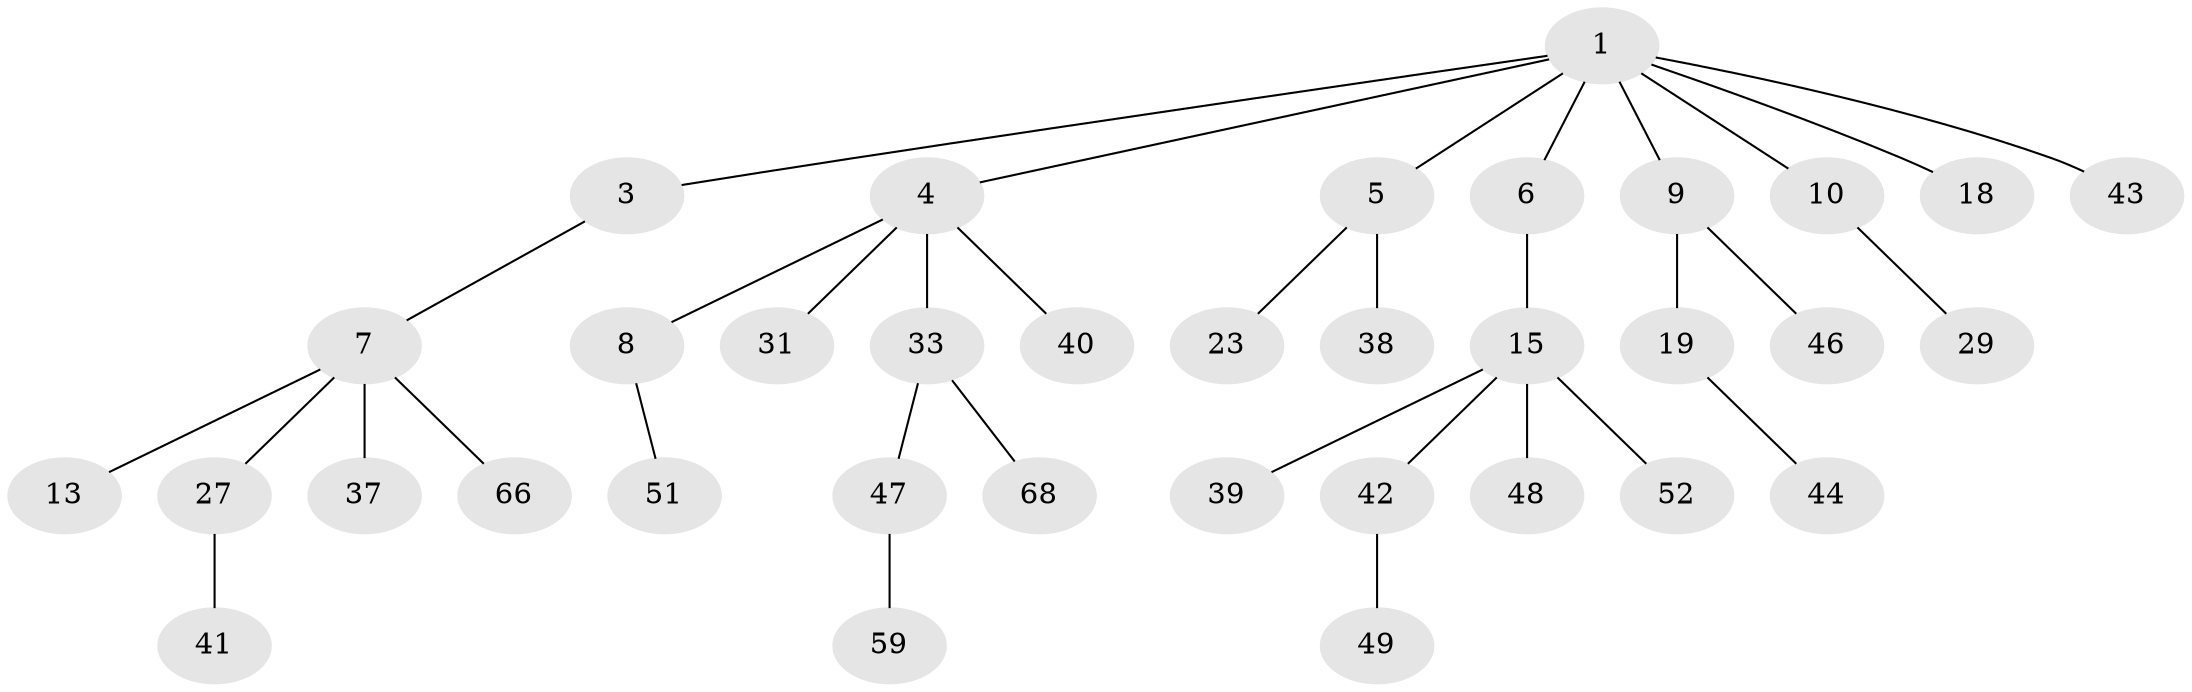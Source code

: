 // original degree distribution, {6: 0.014285714285714285, 4: 0.02857142857142857, 5: 0.07142857142857142, 3: 0.1, 2: 0.32857142857142857, 1: 0.45714285714285713}
// Generated by graph-tools (version 1.1) at 2025/15/03/09/25 04:15:22]
// undirected, 35 vertices, 34 edges
graph export_dot {
graph [start="1"]
  node [color=gray90,style=filled];
  1 [super="+2"];
  3 [super="+25+54+50"];
  4 [super="+11"];
  5 [super="+67+61"];
  6;
  7 [super="+12+69"];
  8;
  9 [super="+57"];
  10 [super="+14"];
  13;
  15 [super="+22+21+24"];
  18;
  19;
  23;
  27 [super="+28+30+34+36"];
  29;
  31;
  33;
  37;
  38;
  39 [super="+56"];
  40;
  41;
  42;
  43;
  44 [super="+60"];
  46;
  47;
  48;
  49;
  51;
  52;
  59;
  66;
  68;
  1 -- 4;
  1 -- 5;
  1 -- 6;
  1 -- 9;
  1 -- 18;
  1 -- 3;
  1 -- 10;
  1 -- 43;
  3 -- 7;
  4 -- 8;
  4 -- 40;
  4 -- 33;
  4 -- 31;
  5 -- 23;
  5 -- 38;
  6 -- 15;
  7 -- 66;
  7 -- 37;
  7 -- 27;
  7 -- 13;
  8 -- 51;
  9 -- 19;
  9 -- 46;
  10 -- 29;
  15 -- 39;
  15 -- 52;
  15 -- 48;
  15 -- 42;
  19 -- 44;
  27 -- 41;
  33 -- 47;
  33 -- 68;
  42 -- 49;
  47 -- 59;
}
